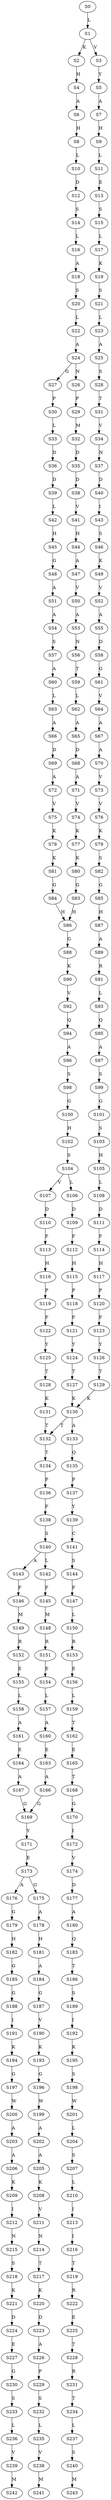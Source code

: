 strict digraph  {
	S0 -> S1 [ label = L ];
	S1 -> S2 [ label = K ];
	S1 -> S3 [ label = V ];
	S2 -> S4 [ label = H ];
	S3 -> S5 [ label = Y ];
	S4 -> S6 [ label = A ];
	S5 -> S7 [ label = A ];
	S6 -> S8 [ label = H ];
	S7 -> S9 [ label = H ];
	S8 -> S10 [ label = L ];
	S9 -> S11 [ label = L ];
	S10 -> S12 [ label = D ];
	S11 -> S13 [ label = E ];
	S12 -> S14 [ label = S ];
	S13 -> S15 [ label = S ];
	S14 -> S16 [ label = L ];
	S15 -> S17 [ label = L ];
	S16 -> S18 [ label = A ];
	S17 -> S19 [ label = K ];
	S18 -> S20 [ label = S ];
	S19 -> S21 [ label = S ];
	S20 -> S22 [ label = L ];
	S21 -> S23 [ label = L ];
	S22 -> S24 [ label = A ];
	S23 -> S25 [ label = A ];
	S24 -> S26 [ label = N ];
	S24 -> S27 [ label = G ];
	S25 -> S28 [ label = S ];
	S26 -> S29 [ label = P ];
	S27 -> S30 [ label = P ];
	S28 -> S31 [ label = T ];
	S29 -> S32 [ label = M ];
	S30 -> S33 [ label = L ];
	S31 -> S34 [ label = V ];
	S32 -> S35 [ label = D ];
	S33 -> S36 [ label = D ];
	S34 -> S37 [ label = N ];
	S35 -> S38 [ label = D ];
	S36 -> S39 [ label = D ];
	S37 -> S40 [ label = D ];
	S38 -> S41 [ label = V ];
	S39 -> S42 [ label = L ];
	S40 -> S43 [ label = I ];
	S41 -> S44 [ label = H ];
	S42 -> S45 [ label = H ];
	S43 -> S46 [ label = S ];
	S44 -> S47 [ label = A ];
	S45 -> S48 [ label = G ];
	S46 -> S49 [ label = K ];
	S47 -> S50 [ label = V ];
	S48 -> S51 [ label = A ];
	S49 -> S52 [ label = V ];
	S50 -> S53 [ label = A ];
	S51 -> S54 [ label = A ];
	S52 -> S55 [ label = A ];
	S53 -> S56 [ label = N ];
	S54 -> S57 [ label = S ];
	S55 -> S58 [ label = D ];
	S56 -> S59 [ label = T ];
	S57 -> S60 [ label = A ];
	S58 -> S61 [ label = G ];
	S59 -> S62 [ label = L ];
	S60 -> S63 [ label = L ];
	S61 -> S64 [ label = V ];
	S62 -> S65 [ label = A ];
	S63 -> S66 [ label = A ];
	S64 -> S67 [ label = A ];
	S65 -> S68 [ label = D ];
	S66 -> S69 [ label = D ];
	S67 -> S70 [ label = A ];
	S68 -> S71 [ label = A ];
	S69 -> S72 [ label = A ];
	S70 -> S73 [ label = V ];
	S71 -> S74 [ label = V ];
	S72 -> S75 [ label = V ];
	S73 -> S76 [ label = V ];
	S74 -> S77 [ label = K ];
	S75 -> S78 [ label = K ];
	S76 -> S79 [ label = K ];
	S77 -> S80 [ label = K ];
	S78 -> S81 [ label = K ];
	S79 -> S82 [ label = S ];
	S80 -> S83 [ label = G ];
	S81 -> S84 [ label = G ];
	S82 -> S85 [ label = G ];
	S83 -> S86 [ label = H ];
	S84 -> S86 [ label = H ];
	S85 -> S87 [ label = H ];
	S86 -> S88 [ label = G ];
	S87 -> S89 [ label = A ];
	S88 -> S90 [ label = K ];
	S89 -> S91 [ label = R ];
	S90 -> S92 [ label = V ];
	S91 -> S93 [ label = L ];
	S92 -> S94 [ label = Q ];
	S93 -> S95 [ label = Q ];
	S94 -> S96 [ label = A ];
	S95 -> S97 [ label = A ];
	S96 -> S98 [ label = S ];
	S97 -> S99 [ label = S ];
	S98 -> S100 [ label = G ];
	S99 -> S101 [ label = G ];
	S100 -> S102 [ label = H ];
	S101 -> S103 [ label = S ];
	S102 -> S104 [ label = S ];
	S103 -> S105 [ label = H ];
	S104 -> S106 [ label = L ];
	S104 -> S107 [ label = V ];
	S105 -> S108 [ label = L ];
	S106 -> S109 [ label = D ];
	S107 -> S110 [ label = D ];
	S108 -> S111 [ label = D ];
	S109 -> S112 [ label = F ];
	S110 -> S113 [ label = F ];
	S111 -> S114 [ label = F ];
	S112 -> S115 [ label = H ];
	S113 -> S116 [ label = H ];
	S114 -> S117 [ label = H ];
	S115 -> S118 [ label = P ];
	S116 -> S119 [ label = P ];
	S117 -> S120 [ label = P ];
	S118 -> S121 [ label = F ];
	S119 -> S122 [ label = F ];
	S120 -> S123 [ label = F ];
	S121 -> S124 [ label = Y ];
	S122 -> S125 [ label = Y ];
	S123 -> S126 [ label = Y ];
	S124 -> S127 [ label = T ];
	S125 -> S128 [ label = T ];
	S126 -> S129 [ label = T ];
	S127 -> S130 [ label = K ];
	S128 -> S131 [ label = K ];
	S129 -> S130 [ label = K ];
	S130 -> S132 [ label = T ];
	S130 -> S133 [ label = A ];
	S131 -> S132 [ label = T ];
	S132 -> S134 [ label = T ];
	S133 -> S135 [ label = Q ];
	S134 -> S136 [ label = P ];
	S135 -> S137 [ label = P ];
	S136 -> S138 [ label = F ];
	S137 -> S139 [ label = Y ];
	S138 -> S140 [ label = S ];
	S139 -> S141 [ label = C ];
	S140 -> S142 [ label = L ];
	S140 -> S143 [ label = A ];
	S141 -> S144 [ label = S ];
	S142 -> S145 [ label = F ];
	S143 -> S146 [ label = F ];
	S144 -> S147 [ label = F ];
	S145 -> S148 [ label = M ];
	S146 -> S149 [ label = M ];
	S147 -> S150 [ label = L ];
	S148 -> S151 [ label = R ];
	S149 -> S152 [ label = R ];
	S150 -> S153 [ label = R ];
	S151 -> S154 [ label = E ];
	S152 -> S155 [ label = E ];
	S153 -> S156 [ label = E ];
	S154 -> S157 [ label = L ];
	S155 -> S158 [ label = L ];
	S156 -> S159 [ label = L ];
	S157 -> S160 [ label = A ];
	S158 -> S161 [ label = A ];
	S159 -> S162 [ label = T ];
	S160 -> S163 [ label = E ];
	S161 -> S164 [ label = E ];
	S162 -> S165 [ label = E ];
	S163 -> S166 [ label = A ];
	S164 -> S167 [ label = A ];
	S165 -> S168 [ label = T ];
	S166 -> S169 [ label = G ];
	S167 -> S169 [ label = G ];
	S168 -> S170 [ label = G ];
	S169 -> S171 [ label = Y ];
	S170 -> S172 [ label = I ];
	S171 -> S173 [ label = E ];
	S172 -> S174 [ label = V ];
	S173 -> S175 [ label = G ];
	S173 -> S176 [ label = A ];
	S174 -> S177 [ label = D ];
	S175 -> S178 [ label = A ];
	S176 -> S179 [ label = G ];
	S177 -> S180 [ label = A ];
	S178 -> S181 [ label = H ];
	S179 -> S182 [ label = H ];
	S180 -> S183 [ label = Q ];
	S181 -> S184 [ label = A ];
	S182 -> S185 [ label = G ];
	S183 -> S186 [ label = T ];
	S184 -> S187 [ label = G ];
	S185 -> S188 [ label = G ];
	S186 -> S189 [ label = S ];
	S187 -> S190 [ label = V ];
	S188 -> S191 [ label = I ];
	S189 -> S192 [ label = I ];
	S190 -> S193 [ label = K ];
	S191 -> S194 [ label = K ];
	S192 -> S195 [ label = K ];
	S193 -> S196 [ label = G ];
	S194 -> S197 [ label = G ];
	S195 -> S198 [ label = S ];
	S196 -> S199 [ label = W ];
	S197 -> S200 [ label = W ];
	S198 -> S201 [ label = W ];
	S199 -> S202 [ label = A ];
	S200 -> S203 [ label = A ];
	S201 -> S204 [ label = L ];
	S202 -> S205 [ label = A ];
	S203 -> S206 [ label = A ];
	S204 -> S207 [ label = S ];
	S205 -> S208 [ label = K ];
	S206 -> S209 [ label = K ];
	S207 -> S210 [ label = L ];
	S208 -> S211 [ label = V ];
	S209 -> S212 [ label = I ];
	S210 -> S213 [ label = I ];
	S211 -> S214 [ label = N ];
	S212 -> S215 [ label = N ];
	S213 -> S216 [ label = I ];
	S214 -> S217 [ label = T ];
	S215 -> S218 [ label = S ];
	S216 -> S219 [ label = T ];
	S217 -> S220 [ label = K ];
	S218 -> S221 [ label = K ];
	S219 -> S222 [ label = R ];
	S220 -> S223 [ label = D ];
	S221 -> S224 [ label = D ];
	S222 -> S225 [ label = E ];
	S223 -> S226 [ label = A ];
	S224 -> S227 [ label = E ];
	S225 -> S228 [ label = T ];
	S226 -> S229 [ label = P ];
	S227 -> S230 [ label = G ];
	S228 -> S231 [ label = R ];
	S229 -> S232 [ label = S ];
	S230 -> S233 [ label = S ];
	S231 -> S234 [ label = T ];
	S232 -> S235 [ label = L ];
	S233 -> S236 [ label = L ];
	S234 -> S237 [ label = L ];
	S235 -> S238 [ label = V ];
	S236 -> S239 [ label = V ];
	S237 -> S240 [ label = S ];
	S238 -> S241 [ label = M ];
	S239 -> S242 [ label = M ];
	S240 -> S243 [ label = M ];
}
